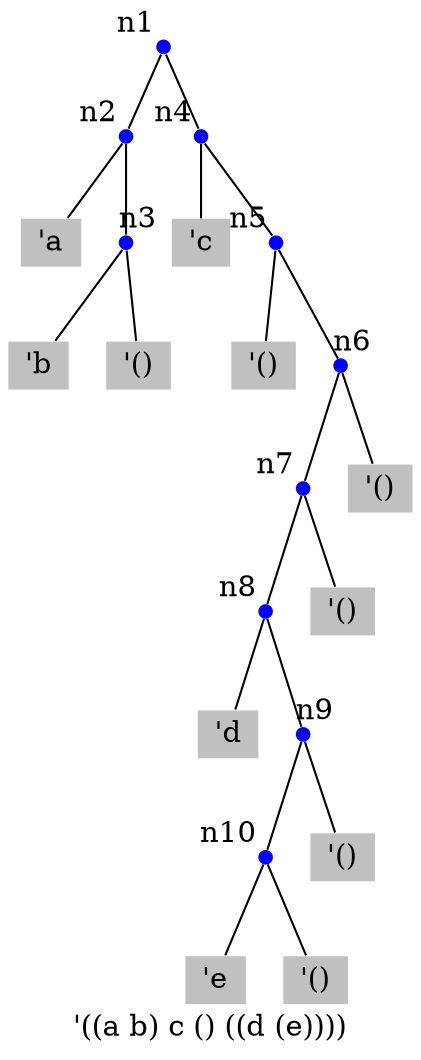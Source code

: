 graph G {
  label = "'((a b) c () ((d (e))))"
  ordering = "out"
  bgcolor=transparent;
  node [shape="circle" fillcolor="blue" style="filled" penwidth="0"
       width="0.1" height="0.1"]
  t1 [label="" xlabel="n1"]
  t2 [label="" xlabel="n2"]
  t3 [label="" xlabel="n3"]
  t4 [label="" xlabel="n4"]
  t5 [label="" xlabel="n5"]
  t6 [label="" xlabel="n6"]
  t7 [label="" xlabel="n7"]
  t8 [label="" xlabel="n8"]
  t9 [label="" xlabel="n9"]
  t10 [label="" xlabel="n10"]

  node [shape=none width="0.3" height="0.3" fillcolor="gray"];
  a [label="'a"]
  b [label="'b"]
  nil1 [label="'()"]
  c [label="'c"]
  nil2 [label="'()"]
  d [label="'d"]
  e [label="'e"]
  nil3 [label="'()"]
  nil4 [label="'()"]
  nil5 [label="'()"]
  nil [label="'()"]

  t1 -- t2
  t2 -- a
  t2 -- t3
  t3 -- b
  t3 -- nil1
  t1 -- t4
  t4 -- c
  t4 -- t5
  t5 -- nil2
  t5 -- t6
  t6 -- t7
  t7 -- t8
  t8 -- d
  t8 -- t9
  t9 -- t10
  t10 -- e
  t10 -- nil3
  t9 -- nil4
  t7 -- nil5
  t6 -- nil
}